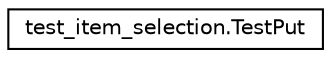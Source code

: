 digraph "Graphical Class Hierarchy"
{
 // LATEX_PDF_SIZE
  edge [fontname="Helvetica",fontsize="10",labelfontname="Helvetica",labelfontsize="10"];
  node [fontname="Helvetica",fontsize="10",shape=record];
  rankdir="LR";
  Node0 [label="test_item_selection.TestPut",height=0.2,width=0.4,color="black", fillcolor="white", style="filled",URL="$classtest__item__selection_1_1TestPut.html",tooltip=" "];
}
